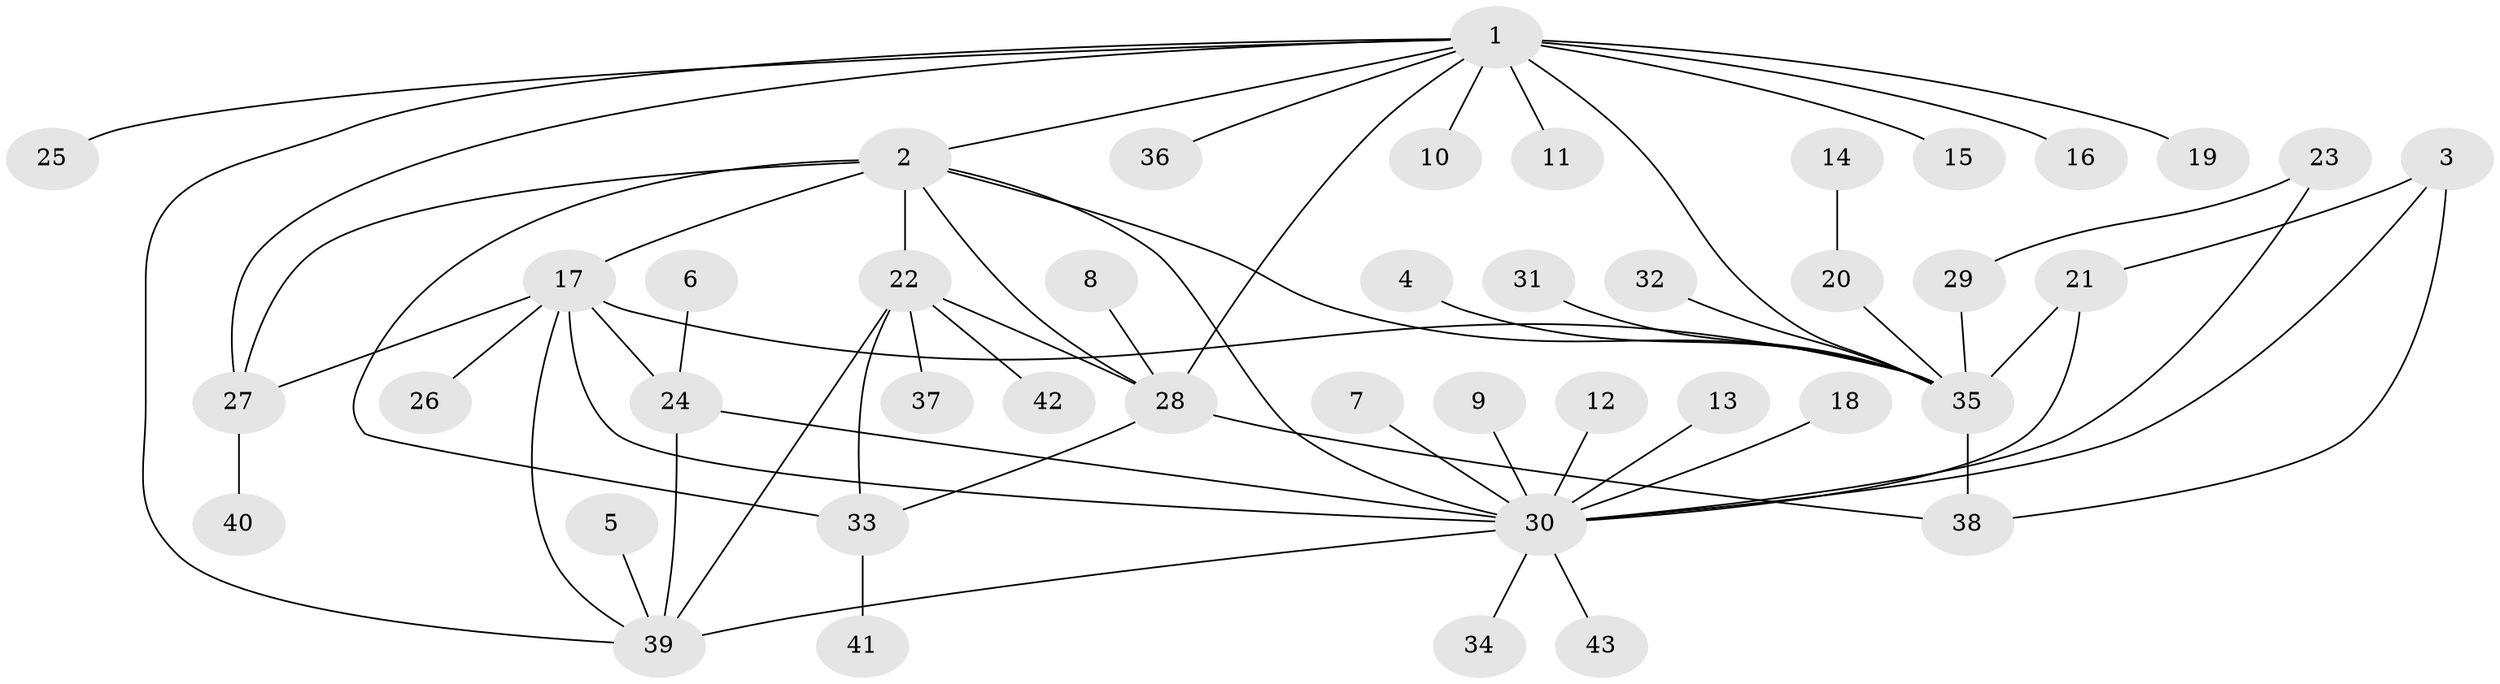 // original degree distribution, {9: 0.023809523809523808, 7: 0.023809523809523808, 4: 0.07142857142857142, 6: 0.05952380952380952, 8: 0.03571428571428571, 5: 0.023809523809523808, 3: 0.047619047619047616, 16: 0.011904761904761904, 2: 0.15476190476190477, 1: 0.5476190476190477}
// Generated by graph-tools (version 1.1) at 2025/26/03/09/25 03:26:39]
// undirected, 43 vertices, 61 edges
graph export_dot {
graph [start="1"]
  node [color=gray90,style=filled];
  1;
  2;
  3;
  4;
  5;
  6;
  7;
  8;
  9;
  10;
  11;
  12;
  13;
  14;
  15;
  16;
  17;
  18;
  19;
  20;
  21;
  22;
  23;
  24;
  25;
  26;
  27;
  28;
  29;
  30;
  31;
  32;
  33;
  34;
  35;
  36;
  37;
  38;
  39;
  40;
  41;
  42;
  43;
  1 -- 2 [weight=1.0];
  1 -- 10 [weight=1.0];
  1 -- 11 [weight=1.0];
  1 -- 15 [weight=1.0];
  1 -- 16 [weight=1.0];
  1 -- 19 [weight=1.0];
  1 -- 25 [weight=1.0];
  1 -- 27 [weight=1.0];
  1 -- 28 [weight=1.0];
  1 -- 35 [weight=3.0];
  1 -- 36 [weight=1.0];
  1 -- 39 [weight=1.0];
  2 -- 17 [weight=2.0];
  2 -- 22 [weight=1.0];
  2 -- 27 [weight=1.0];
  2 -- 28 [weight=1.0];
  2 -- 30 [weight=1.0];
  2 -- 33 [weight=1.0];
  2 -- 35 [weight=1.0];
  3 -- 21 [weight=1.0];
  3 -- 30 [weight=1.0];
  3 -- 38 [weight=1.0];
  4 -- 35 [weight=1.0];
  5 -- 39 [weight=1.0];
  6 -- 24 [weight=1.0];
  7 -- 30 [weight=1.0];
  8 -- 28 [weight=1.0];
  9 -- 30 [weight=1.0];
  12 -- 30 [weight=1.0];
  13 -- 30 [weight=1.0];
  14 -- 20 [weight=1.0];
  17 -- 24 [weight=1.0];
  17 -- 26 [weight=1.0];
  17 -- 27 [weight=2.0];
  17 -- 30 [weight=1.0];
  17 -- 35 [weight=1.0];
  17 -- 39 [weight=1.0];
  18 -- 30 [weight=1.0];
  20 -- 35 [weight=1.0];
  21 -- 30 [weight=1.0];
  21 -- 35 [weight=4.0];
  22 -- 28 [weight=1.0];
  22 -- 33 [weight=1.0];
  22 -- 37 [weight=1.0];
  22 -- 39 [weight=1.0];
  22 -- 42 [weight=1.0];
  23 -- 29 [weight=1.0];
  23 -- 30 [weight=1.0];
  24 -- 30 [weight=1.0];
  24 -- 39 [weight=1.0];
  27 -- 40 [weight=1.0];
  28 -- 33 [weight=1.0];
  28 -- 38 [weight=1.0];
  29 -- 35 [weight=1.0];
  30 -- 34 [weight=1.0];
  30 -- 39 [weight=1.0];
  30 -- 43 [weight=1.0];
  31 -- 35 [weight=1.0];
  32 -- 35 [weight=1.0];
  33 -- 41 [weight=1.0];
  35 -- 38 [weight=1.0];
}
